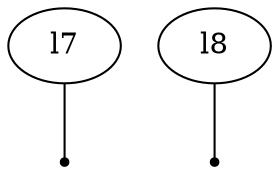 graph {
  size="5,5";

  var7782220156096217095[label="l7", pos="0.56515,0!"];
  var7782220156096217096[label="l8", pos="0,0!"];

  factor0[label="", shape=point];
  var7782220156096217095--factor0;
  factor1[label="", shape=point];
  var7782220156096217096--factor1;
}
